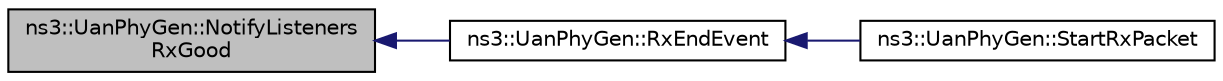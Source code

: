 digraph "ns3::UanPhyGen::NotifyListenersRxGood"
{
  edge [fontname="Helvetica",fontsize="10",labelfontname="Helvetica",labelfontsize="10"];
  node [fontname="Helvetica",fontsize="10",shape=record];
  rankdir="LR";
  Node1 [label="ns3::UanPhyGen::NotifyListeners\lRxGood",height=0.2,width=0.4,color="black", fillcolor="grey75", style="filled", fontcolor="black"];
  Node1 -> Node2 [dir="back",color="midnightblue",fontsize="10",style="solid"];
  Node2 [label="ns3::UanPhyGen::RxEndEvent",height=0.2,width=0.4,color="black", fillcolor="white", style="filled",URL="$da/d4e/classns3_1_1UanPhyGen.html#ad25812a8416a7441e4f909d52e13745e"];
  Node2 -> Node3 [dir="back",color="midnightblue",fontsize="10",style="solid"];
  Node3 [label="ns3::UanPhyGen::StartRxPacket",height=0.2,width=0.4,color="black", fillcolor="white", style="filled",URL="$da/d4e/classns3_1_1UanPhyGen.html#a33d2cfb97710cff791b87ec7d864107b"];
}
